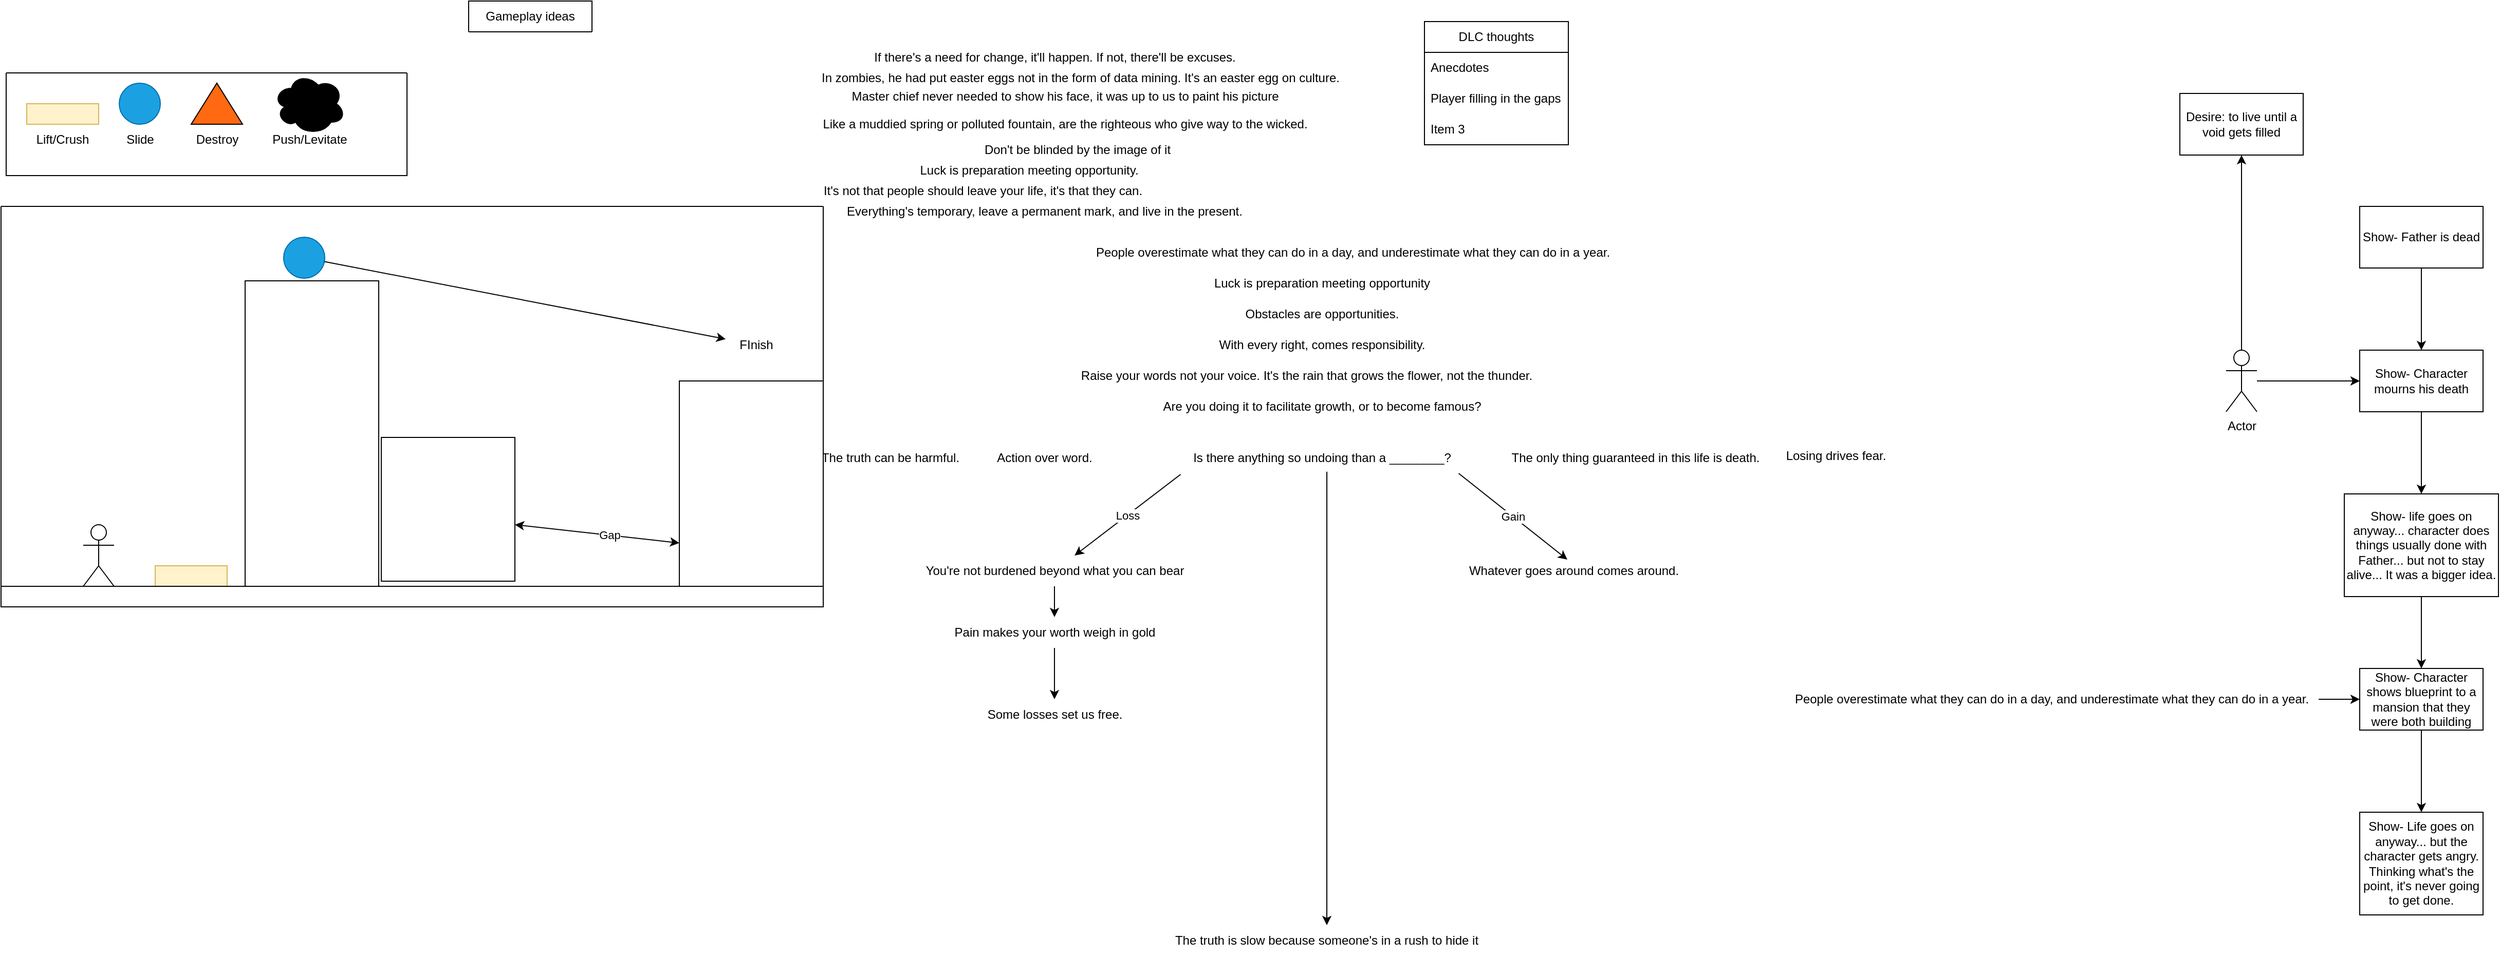 <mxfile version="27.1.4">
  <diagram name="Page-1" id="BnbvyaOT_vO8Rth5V9e3">
    <mxGraphModel dx="1892" dy="563" grid="1" gridSize="10" guides="1" tooltips="1" connect="1" arrows="1" fold="1" page="1" pageScale="1" pageWidth="850" pageHeight="1100" math="0" shadow="0">
      <root>
        <mxCell id="0" />
        <mxCell id="1" parent="0" />
        <mxCell id="dBGmrAgM-QVq-BA463TX-1" value="Some losses set us free." style="text;html=1;align=center;verticalAlign=middle;resizable=0;points=[];autosize=1;strokeColor=none;fillColor=none;" parent="1" vertex="1">
          <mxGeometry x="120" y="690" width="160" height="30" as="geometry" />
        </mxCell>
        <mxCell id="A49KD2nKRxiiyZH7kdmM-1" value="" style="edgeStyle=orthogonalEdgeStyle;rounded=0;orthogonalLoop=1;jettySize=auto;html=1;" parent="1" source="dBGmrAgM-QVq-BA463TX-2" target="dBGmrAgM-QVq-BA463TX-1" edge="1">
          <mxGeometry relative="1" as="geometry" />
        </mxCell>
        <mxCell id="dBGmrAgM-QVq-BA463TX-2" value="Pain makes your worth weigh in gold" style="text;html=1;align=center;verticalAlign=middle;resizable=0;points=[];autosize=1;strokeColor=none;fillColor=none;" parent="1" vertex="1">
          <mxGeometry x="90" y="610" width="220" height="30" as="geometry" />
        </mxCell>
        <mxCell id="dBGmrAgM-QVq-BA463TX-3" value="Is there anything so undoing than a ________?" style="text;html=1;align=center;verticalAlign=middle;resizable=0;points=[];autosize=1;strokeColor=none;fillColor=none;" parent="1" vertex="1">
          <mxGeometry x="320" y="440" width="280" height="30" as="geometry" />
        </mxCell>
        <mxCell id="dBGmrAgM-QVq-BA463TX-4" value="People overestimate what they can do in a day, and underestimate what they can do in a year." style="text;html=1;align=center;verticalAlign=middle;resizable=0;points=[];autosize=1;strokeColor=none;fillColor=none;" parent="1" vertex="1">
          <mxGeometry x="230" y="240" width="520" height="30" as="geometry" />
        </mxCell>
        <mxCell id="dBGmrAgM-QVq-BA463TX-5" value="With every right, comes responsibility." style="text;html=1;align=center;verticalAlign=middle;resizable=0;points=[];autosize=1;strokeColor=none;fillColor=none;" parent="1" vertex="1">
          <mxGeometry x="345" y="330" width="230" height="30" as="geometry" />
        </mxCell>
        <mxCell id="dBGmrAgM-QVq-BA463TX-6" value="Are you doing it to facilitate growth, or to become famous?" style="text;html=1;align=center;verticalAlign=middle;resizable=0;points=[];autosize=1;strokeColor=none;fillColor=none;" parent="1" vertex="1">
          <mxGeometry x="290" y="390" width="340" height="30" as="geometry" />
        </mxCell>
        <mxCell id="lUODGQ_9CcD3UOm_i-vy-1" value="Obstacles are opportunities." style="text;html=1;align=center;verticalAlign=middle;resizable=0;points=[];autosize=1;strokeColor=none;fillColor=none;" parent="1" vertex="1">
          <mxGeometry x="375" y="300" width="170" height="30" as="geometry" />
        </mxCell>
        <mxCell id="lUODGQ_9CcD3UOm_i-vy-2" value="Luck is preparation meeting opportunity" style="text;html=1;align=center;verticalAlign=middle;resizable=0;points=[];autosize=1;strokeColor=none;fillColor=none;" parent="1" vertex="1">
          <mxGeometry x="345" y="270" width="230" height="30" as="geometry" />
        </mxCell>
        <mxCell id="lUODGQ_9CcD3UOm_i-vy-4" value="Action over word." style="text;html=1;align=center;verticalAlign=middle;resizable=0;points=[];autosize=1;strokeColor=none;fillColor=none;" parent="1" vertex="1">
          <mxGeometry x="130" y="440" width="120" height="30" as="geometry" />
        </mxCell>
        <mxCell id="lUODGQ_9CcD3UOm_i-vy-5" value="If there&#39;s a need for change, it&#39;ll happen. If not, there&#39;ll be excuses." style="text;html=1;align=center;verticalAlign=middle;resizable=0;points=[];autosize=1;strokeColor=none;fillColor=none;" parent="1" vertex="1">
          <mxGeometry x="10" y="50" width="380" height="30" as="geometry" />
        </mxCell>
        <mxCell id="lUODGQ_9CcD3UOm_i-vy-6" value="The truth can be harmful." style="text;html=1;align=center;verticalAlign=middle;resizable=0;points=[];autosize=1;strokeColor=none;fillColor=none;" parent="1" vertex="1">
          <mxGeometry x="-40" y="440" width="160" height="30" as="geometry" />
        </mxCell>
        <mxCell id="lUODGQ_9CcD3UOm_i-vy-9" value="The only thing guaranteed in this life is death." style="text;html=1;align=center;verticalAlign=middle;resizable=0;points=[];autosize=1;strokeColor=none;fillColor=none;" parent="1" vertex="1">
          <mxGeometry x="630" y="440" width="270" height="30" as="geometry" />
        </mxCell>
        <mxCell id="lUODGQ_9CcD3UOm_i-vy-10" value="" style="endArrow=classic;html=1;rounded=0;exitX=0.518;exitY=0.947;exitDx=0;exitDy=0;exitPerimeter=0;" parent="1" source="dBGmrAgM-QVq-BA463TX-3" target="lUODGQ_9CcD3UOm_i-vy-11" edge="1">
          <mxGeometry width="50" height="50" relative="1" as="geometry">
            <mxPoint x="450" y="350" as="sourcePoint" />
            <mxPoint x="470" y="590" as="targetPoint" />
          </mxGeometry>
        </mxCell>
        <mxCell id="lUODGQ_9CcD3UOm_i-vy-11" value="The truth is slow because someone&#39;s in a rush to hide it" style="text;html=1;align=center;verticalAlign=middle;whiteSpace=wrap;rounded=0;" parent="1" vertex="1">
          <mxGeometry x="315" y="910" width="300" height="30" as="geometry" />
        </mxCell>
        <mxCell id="lUODGQ_9CcD3UOm_i-vy-12" value="In zombies, he had put easter eggs not in the form of data mining. It&#39;s an easter egg on culture." style="text;html=1;align=center;verticalAlign=middle;resizable=0;points=[];autosize=1;strokeColor=none;fillColor=none;" parent="1" vertex="1">
          <mxGeometry x="-40" y="70" width="530" height="30" as="geometry" />
        </mxCell>
        <mxCell id="lUODGQ_9CcD3UOm_i-vy-14" value="&lt;div&gt;Losing drives fear.&lt;/div&gt;&lt;div&gt;&lt;br&gt;&lt;/div&gt;" style="text;html=1;align=center;verticalAlign=middle;resizable=0;points=[];autosize=1;strokeColor=none;fillColor=none;" parent="1" vertex="1">
          <mxGeometry x="900" y="440" width="120" height="40" as="geometry" />
        </mxCell>
        <mxCell id="1xzJ9CbN2i8jtsQfj5fC-8" value="Whatever goes around comes around." style="text;html=1;align=center;verticalAlign=middle;resizable=0;points=[];autosize=1;strokeColor=none;fillColor=none;" parent="1" vertex="1">
          <mxGeometry x="590" y="550" width="230" height="30" as="geometry" />
        </mxCell>
        <mxCell id="1xzJ9CbN2i8jtsQfj5fC-10" value="" style="endArrow=classic;html=1;rounded=0;exitX=0.01;exitY=1.033;exitDx=0;exitDy=0;exitPerimeter=0;" parent="1" source="dBGmrAgM-QVq-BA463TX-3" target="A49KD2nKRxiiyZH7kdmM-45" edge="1">
          <mxGeometry relative="1" as="geometry">
            <mxPoint x="330" y="500" as="sourcePoint" />
            <mxPoint x="201" y="570" as="targetPoint" />
          </mxGeometry>
        </mxCell>
        <mxCell id="1xzJ9CbN2i8jtsQfj5fC-11" value="&lt;div&gt;Loss&lt;/div&gt;" style="edgeLabel;resizable=0;html=1;;align=center;verticalAlign=middle;" parent="1xzJ9CbN2i8jtsQfj5fC-10" connectable="0" vertex="1">
          <mxGeometry relative="1" as="geometry" />
        </mxCell>
        <mxCell id="1xzJ9CbN2i8jtsQfj5fC-12" value="" style="endArrow=classic;html=1;rounded=0;exitX=0.976;exitY=1;exitDx=0;exitDy=0;exitPerimeter=0;entryX=0.474;entryY=0.133;entryDx=0;entryDy=0;entryPerimeter=0;" parent="1" source="dBGmrAgM-QVq-BA463TX-3" target="1xzJ9CbN2i8jtsQfj5fC-8" edge="1">
          <mxGeometry relative="1" as="geometry">
            <mxPoint x="530" y="490" as="sourcePoint" />
            <mxPoint x="630" y="490" as="targetPoint" />
          </mxGeometry>
        </mxCell>
        <mxCell id="1xzJ9CbN2i8jtsQfj5fC-13" value="Gain" style="edgeLabel;resizable=0;html=1;;align=center;verticalAlign=middle;" parent="1xzJ9CbN2i8jtsQfj5fC-12" connectable="0" vertex="1">
          <mxGeometry relative="1" as="geometry" />
        </mxCell>
        <mxCell id="A49KD2nKRxiiyZH7kdmM-2" value="Raise your words not your voice. It&#39;s the rain that grows the flower, not the thunder." style="text;html=1;align=center;verticalAlign=middle;resizable=0;points=[];autosize=1;strokeColor=none;fillColor=none;" parent="1" vertex="1">
          <mxGeometry x="220" y="360" width="450" height="30" as="geometry" />
        </mxCell>
        <mxCell id="A49KD2nKRxiiyZH7kdmM-36" value="" style="edgeStyle=orthogonalEdgeStyle;rounded=0;orthogonalLoop=1;jettySize=auto;html=1;" parent="1" source="A49KD2nKRxiiyZH7kdmM-5" target="A49KD2nKRxiiyZH7kdmM-22" edge="1">
          <mxGeometry relative="1" as="geometry" />
        </mxCell>
        <mxCell id="A49KD2nKRxiiyZH7kdmM-5" value="People overestimate what they can do in a day, and underestimate what they can do in a year." style="text;html=1;align=center;verticalAlign=middle;resizable=0;points=[];autosize=1;strokeColor=none;fillColor=none;" parent="1" vertex="1">
          <mxGeometry x="910" y="675" width="520" height="30" as="geometry" />
        </mxCell>
        <mxCell id="A49KD2nKRxiiyZH7kdmM-9" style="edgeStyle=orthogonalEdgeStyle;rounded=0;orthogonalLoop=1;jettySize=auto;html=1;exitX=0.5;exitY=0.5;exitDx=0;exitDy=0;exitPerimeter=0;" parent="1" source="A49KD2nKRxiiyZH7kdmM-7" target="A49KD2nKRxiiyZH7kdmM-10" edge="1">
          <mxGeometry relative="1" as="geometry">
            <mxPoint x="1290" y="140" as="targetPoint" />
          </mxGeometry>
        </mxCell>
        <mxCell id="A49KD2nKRxiiyZH7kdmM-13" value="" style="edgeStyle=orthogonalEdgeStyle;rounded=0;orthogonalLoop=1;jettySize=auto;html=1;entryX=0;entryY=0.5;entryDx=0;entryDy=0;" parent="1" source="A49KD2nKRxiiyZH7kdmM-7" target="A49KD2nKRxiiyZH7kdmM-14" edge="1">
          <mxGeometry relative="1" as="geometry" />
        </mxCell>
        <mxCell id="A49KD2nKRxiiyZH7kdmM-7" value="Actor" style="shape=umlActor;verticalLabelPosition=bottom;verticalAlign=top;html=1;outlineConnect=0;" parent="1" vertex="1">
          <mxGeometry x="1340" y="350" width="30" height="60" as="geometry" />
        </mxCell>
        <mxCell id="A49KD2nKRxiiyZH7kdmM-8" value="&lt;div&gt;Master chief never needed to show his face, it was up to us to paint his picture&lt;/div&gt;&lt;div&gt;&lt;br&gt;&lt;/div&gt;" style="text;html=1;align=center;verticalAlign=middle;resizable=0;points=[];autosize=1;strokeColor=none;fillColor=none;" parent="1" vertex="1">
          <mxGeometry x="-5" y="90" width="430" height="40" as="geometry" />
        </mxCell>
        <mxCell id="A49KD2nKRxiiyZH7kdmM-10" value="Desire: to live until a void gets filled" style="rounded=0;whiteSpace=wrap;html=1;" parent="1" vertex="1">
          <mxGeometry x="1295" y="100" width="120" height="60" as="geometry" />
        </mxCell>
        <mxCell id="A49KD2nKRxiiyZH7kdmM-15" value="" style="edgeStyle=orthogonalEdgeStyle;rounded=0;orthogonalLoop=1;jettySize=auto;html=1;" parent="1" source="A49KD2nKRxiiyZH7kdmM-11" target="A49KD2nKRxiiyZH7kdmM-14" edge="1">
          <mxGeometry relative="1" as="geometry" />
        </mxCell>
        <mxCell id="A49KD2nKRxiiyZH7kdmM-11" value="&lt;div&gt;Show- Father is dead&lt;br&gt;&lt;/div&gt;" style="rounded=0;whiteSpace=wrap;html=1;" parent="1" vertex="1">
          <mxGeometry x="1470" y="210" width="120" height="60" as="geometry" />
        </mxCell>
        <mxCell id="A49KD2nKRxiiyZH7kdmM-17" value="" style="edgeStyle=orthogonalEdgeStyle;rounded=0;orthogonalLoop=1;jettySize=auto;html=1;" parent="1" source="A49KD2nKRxiiyZH7kdmM-14" target="A49KD2nKRxiiyZH7kdmM-16" edge="1">
          <mxGeometry relative="1" as="geometry" />
        </mxCell>
        <mxCell id="A49KD2nKRxiiyZH7kdmM-14" value="&lt;div&gt;Show- Character mourns his death&lt;br&gt;&lt;/div&gt;" style="rounded=0;whiteSpace=wrap;html=1;" parent="1" vertex="1">
          <mxGeometry x="1470" y="350" width="120" height="60" as="geometry" />
        </mxCell>
        <mxCell id="A49KD2nKRxiiyZH7kdmM-23" value="" style="edgeStyle=orthogonalEdgeStyle;rounded=0;orthogonalLoop=1;jettySize=auto;html=1;" parent="1" source="A49KD2nKRxiiyZH7kdmM-16" target="A49KD2nKRxiiyZH7kdmM-22" edge="1">
          <mxGeometry relative="1" as="geometry" />
        </mxCell>
        <mxCell id="A49KD2nKRxiiyZH7kdmM-16" value="&lt;div&gt;Show- life goes on anyway... character does things usually done with Father... but not to stay alive... It was a bigger idea. &lt;br&gt;&lt;/div&gt;" style="rounded=0;whiteSpace=wrap;html=1;" parent="1" vertex="1">
          <mxGeometry x="1455" y="490" width="150" height="100" as="geometry" />
        </mxCell>
        <mxCell id="A49KD2nKRxiiyZH7kdmM-18" value="Like a muddied spring or polluted fountain, are the righteous who give way to the wicked." style="text;html=1;align=center;verticalAlign=middle;resizable=0;points=[];autosize=1;strokeColor=none;fillColor=none;" parent="1" vertex="1">
          <mxGeometry x="-30" y="115" width="480" height="30" as="geometry" />
        </mxCell>
        <mxCell id="A49KD2nKRxiiyZH7kdmM-26" value="" style="edgeStyle=orthogonalEdgeStyle;rounded=0;orthogonalLoop=1;jettySize=auto;html=1;" parent="1" source="A49KD2nKRxiiyZH7kdmM-22" target="A49KD2nKRxiiyZH7kdmM-25" edge="1">
          <mxGeometry relative="1" as="geometry" />
        </mxCell>
        <mxCell id="A49KD2nKRxiiyZH7kdmM-22" value="&lt;div&gt;Show- Character shows blueprint to a mansion that they were both building &lt;br&gt;&lt;/div&gt;" style="rounded=0;whiteSpace=wrap;html=1;" parent="1" vertex="1">
          <mxGeometry x="1470" y="660" width="120" height="60" as="geometry" />
        </mxCell>
        <mxCell id="A49KD2nKRxiiyZH7kdmM-25" value="&lt;div&gt;Show- Life goes on anyway... but the character gets angry. Thinking what&#39;s the point, it&#39;s never going to get done.&lt;/div&gt;" style="rounded=0;whiteSpace=wrap;html=1;" parent="1" vertex="1">
          <mxGeometry x="1470" y="800" width="120" height="100" as="geometry" />
        </mxCell>
        <mxCell id="A49KD2nKRxiiyZH7kdmM-28" value="&lt;div&gt;DLC thoughts&lt;/div&gt;" style="swimlane;fontStyle=0;childLayout=stackLayout;horizontal=1;startSize=30;horizontalStack=0;resizeParent=1;resizeParentMax=0;resizeLast=0;collapsible=1;marginBottom=0;whiteSpace=wrap;html=1;" parent="1" vertex="1">
          <mxGeometry x="560" y="30" width="140" height="120" as="geometry">
            <mxRectangle x="560" y="30" width="110" height="30" as="alternateBounds" />
          </mxGeometry>
        </mxCell>
        <mxCell id="A49KD2nKRxiiyZH7kdmM-29" value="&lt;div&gt;Anecdotes&lt;/div&gt;" style="text;strokeColor=none;fillColor=none;align=left;verticalAlign=middle;spacingLeft=4;spacingRight=4;overflow=hidden;points=[[0,0.5],[1,0.5]];portConstraint=eastwest;rotatable=0;whiteSpace=wrap;html=1;" parent="A49KD2nKRxiiyZH7kdmM-28" vertex="1">
          <mxGeometry y="30" width="140" height="30" as="geometry" />
        </mxCell>
        <mxCell id="A49KD2nKRxiiyZH7kdmM-30" value="Player filling in the gaps" style="text;strokeColor=none;fillColor=none;align=left;verticalAlign=middle;spacingLeft=4;spacingRight=4;overflow=hidden;points=[[0,0.5],[1,0.5]];portConstraint=eastwest;rotatable=0;whiteSpace=wrap;html=1;" parent="A49KD2nKRxiiyZH7kdmM-28" vertex="1">
          <mxGeometry y="60" width="140" height="30" as="geometry" />
        </mxCell>
        <mxCell id="A49KD2nKRxiiyZH7kdmM-31" value="Item 3" style="text;strokeColor=none;fillColor=none;align=left;verticalAlign=middle;spacingLeft=4;spacingRight=4;overflow=hidden;points=[[0,0.5],[1,0.5]];portConstraint=eastwest;rotatable=0;whiteSpace=wrap;html=1;" parent="A49KD2nKRxiiyZH7kdmM-28" vertex="1">
          <mxGeometry y="90" width="140" height="30" as="geometry" />
        </mxCell>
        <mxCell id="A49KD2nKRxiiyZH7kdmM-32" value="Gameplay ideas" style="swimlane;fontStyle=0;childLayout=stackLayout;horizontal=1;startSize=30;horizontalStack=0;resizeParent=1;resizeParentMax=0;resizeLast=0;collapsible=1;marginBottom=0;whiteSpace=wrap;html=1;" parent="1" vertex="1" collapsed="1">
          <mxGeometry x="-370" y="10" width="120" height="30" as="geometry">
            <mxRectangle x="-370" width="290" height="270" as="alternateBounds" />
          </mxGeometry>
        </mxCell>
        <mxCell id="A49KD2nKRxiiyZH7kdmM-33" value="Emotion bar - affects gameplay attributes" style="text;strokeColor=none;fillColor=none;align=left;verticalAlign=middle;spacingLeft=4;spacingRight=4;overflow=hidden;points=[[0,0.5],[1,0.5]];portConstraint=eastwest;rotatable=0;whiteSpace=wrap;html=1;" parent="A49KD2nKRxiiyZH7kdmM-32" vertex="1">
          <mxGeometry y="30" width="290" height="30" as="geometry" />
        </mxCell>
        <mxCell id="A49KD2nKRxiiyZH7kdmM-34" value="Objective constantly changes&lt;br&gt;&lt;div&gt;- Carry obj&lt;/div&gt;&lt;div&gt;- Kill obj&lt;br&gt;&lt;/div&gt;" style="text;strokeColor=none;fillColor=none;align=left;verticalAlign=middle;spacingLeft=4;spacingRight=4;overflow=hidden;points=[[0,0.5],[1,0.5]];portConstraint=eastwest;rotatable=0;whiteSpace=wrap;html=1;" parent="A49KD2nKRxiiyZH7kdmM-32" vertex="1">
          <mxGeometry y="60" width="290" height="60" as="geometry" />
        </mxCell>
        <mxCell id="A49KD2nKRxiiyZH7kdmM-35" value="&lt;div&gt;Movement&lt;/div&gt;&lt;div&gt;&amp;nbsp;- Slow motion timer when controlling objects&lt;/div&gt;&lt;div&gt;&amp;nbsp;- Using one stick for character and another stick for moving elements&lt;/div&gt;&lt;div&gt;- instead of having another input, when the character goes near the eleement, that element&#39;s attribute affects the character&lt;br&gt;&lt;/div&gt;" style="text;strokeColor=none;fillColor=none;align=left;verticalAlign=middle;spacingLeft=4;spacingRight=4;overflow=hidden;points=[[0,0.5],[1,0.5]];portConstraint=eastwest;rotatable=0;whiteSpace=wrap;html=1;" parent="A49KD2nKRxiiyZH7kdmM-32" vertex="1">
          <mxGeometry y="120" width="290" height="150" as="geometry" />
        </mxCell>
        <mxCell id="A49KD2nKRxiiyZH7kdmM-39" value="" style="swimlane;startSize=0;" parent="1" vertex="1">
          <mxGeometry x="-825" y="210" width="800" height="390" as="geometry" />
        </mxCell>
        <mxCell id="A49KD2nKRxiiyZH7kdmM-37" value="Actor" style="shape=umlActor;verticalLabelPosition=bottom;verticalAlign=top;html=1;outlineConnect=0;" parent="A49KD2nKRxiiyZH7kdmM-39" vertex="1">
          <mxGeometry x="80" y="310" width="30" height="60" as="geometry" />
        </mxCell>
        <mxCell id="A49KD2nKRxiiyZH7kdmM-52" value="" style="rounded=0;whiteSpace=wrap;html=1;fillColor=#fff2cc;strokeColor=#d6b656;" parent="A49KD2nKRxiiyZH7kdmM-39" vertex="1">
          <mxGeometry x="150" y="350" width="70" height="20" as="geometry" />
        </mxCell>
        <mxCell id="A49KD2nKRxiiyZH7kdmM-57" value="" style="ellipse;whiteSpace=wrap;html=1;aspect=fixed;fillColor=#1ba1e2;strokeColor=#006EAF;fontColor=#ffffff;" parent="A49KD2nKRxiiyZH7kdmM-39" vertex="1">
          <mxGeometry x="275" y="30" width="40" height="40" as="geometry" />
        </mxCell>
        <mxCell id="A49KD2nKRxiiyZH7kdmM-62" value="" style="rounded=0;whiteSpace=wrap;html=1;rotation=90;" parent="A49KD2nKRxiiyZH7kdmM-39" vertex="1">
          <mxGeometry x="150" y="160" width="305" height="130" as="geometry" />
        </mxCell>
        <mxCell id="A49KD2nKRxiiyZH7kdmM-64" value="" style="rounded=0;whiteSpace=wrap;html=1;" parent="A49KD2nKRxiiyZH7kdmM-39" vertex="1">
          <mxGeometry y="370" width="800" height="20" as="geometry" />
        </mxCell>
        <mxCell id="A49KD2nKRxiiyZH7kdmM-67" value="" style="rounded=0;whiteSpace=wrap;html=1;" parent="A49KD2nKRxiiyZH7kdmM-39" vertex="1">
          <mxGeometry x="660" y="170" width="140" height="200" as="geometry" />
        </mxCell>
        <mxCell id="A49KD2nKRxiiyZH7kdmM-71" value="&lt;div&gt;FInish&lt;/div&gt;" style="text;html=1;align=center;verticalAlign=middle;whiteSpace=wrap;rounded=0;" parent="A49KD2nKRxiiyZH7kdmM-39" vertex="1">
          <mxGeometry x="705" y="120" width="60" height="30" as="geometry" />
        </mxCell>
        <mxCell id="A49KD2nKRxiiyZH7kdmM-74" value="" style="endArrow=classic;html=1;rounded=0;" parent="A49KD2nKRxiiyZH7kdmM-39" source="A49KD2nKRxiiyZH7kdmM-57" target="A49KD2nKRxiiyZH7kdmM-71" edge="1">
          <mxGeometry width="50" height="50" relative="1" as="geometry">
            <mxPoint x="455" y="170" as="sourcePoint" />
            <mxPoint x="705" y="59.778" as="targetPoint" />
          </mxGeometry>
        </mxCell>
        <mxCell id="A49KD2nKRxiiyZH7kdmM-80" value="" style="rounded=0;whiteSpace=wrap;html=1;rotation=90;" parent="A49KD2nKRxiiyZH7kdmM-39" vertex="1">
          <mxGeometry x="365" y="230" width="140" height="130" as="geometry" />
        </mxCell>
        <mxCell id="A49KD2nKRxiiyZH7kdmM-81" value="" style="endArrow=classic;startArrow=classic;html=1;rounded=0;entryX=0;entryY=0.75;entryDx=0;entryDy=0;" parent="A49KD2nKRxiiyZH7kdmM-39" edge="1">
          <mxGeometry width="50" height="50" relative="1" as="geometry">
            <mxPoint x="500" y="310.002" as="sourcePoint" />
            <mxPoint x="660" y="327.78" as="targetPoint" />
          </mxGeometry>
        </mxCell>
        <mxCell id="A49KD2nKRxiiyZH7kdmM-82" value="&lt;div&gt;Gap&lt;/div&gt;" style="edgeLabel;html=1;align=center;verticalAlign=middle;resizable=0;points=[];" parent="A49KD2nKRxiiyZH7kdmM-81" vertex="1" connectable="0">
          <mxGeometry x="0.162" y="1" relative="1" as="geometry">
            <mxPoint x="-1" as="offset" />
          </mxGeometry>
        </mxCell>
        <mxCell id="A49KD2nKRxiiyZH7kdmM-46" value="" style="edgeStyle=orthogonalEdgeStyle;rounded=0;orthogonalLoop=1;jettySize=auto;html=1;" parent="1" source="A49KD2nKRxiiyZH7kdmM-45" target="dBGmrAgM-QVq-BA463TX-2" edge="1">
          <mxGeometry relative="1" as="geometry" />
        </mxCell>
        <mxCell id="A49KD2nKRxiiyZH7kdmM-45" value="You&#39;re not burdened beyond what you can bear" style="text;html=1;align=center;verticalAlign=middle;whiteSpace=wrap;rounded=0;" parent="1" vertex="1">
          <mxGeometry x="70.5" y="550" width="259" height="30" as="geometry" />
        </mxCell>
        <mxCell id="A49KD2nKRxiiyZH7kdmM-54" value="" style="swimlane;startSize=0;" parent="1" vertex="1">
          <mxGeometry x="-820" y="80" width="390" height="100" as="geometry">
            <mxRectangle x="-820" y="80" width="50" height="40" as="alternateBounds" />
          </mxGeometry>
        </mxCell>
        <mxCell id="A49KD2nKRxiiyZH7kdmM-41" value="" style="rounded=0;whiteSpace=wrap;html=1;fillColor=#fff2cc;strokeColor=#d6b656;" parent="A49KD2nKRxiiyZH7kdmM-54" vertex="1">
          <mxGeometry x="20" y="30" width="70" height="20" as="geometry" />
        </mxCell>
        <mxCell id="A49KD2nKRxiiyZH7kdmM-48" value="Lift/Crush" style="text;html=1;align=center;verticalAlign=middle;whiteSpace=wrap;rounded=0;" parent="A49KD2nKRxiiyZH7kdmM-54" vertex="1">
          <mxGeometry x="25" y="50" width="60" height="30" as="geometry" />
        </mxCell>
        <mxCell id="A49KD2nKRxiiyZH7kdmM-43" value="" style="ellipse;whiteSpace=wrap;html=1;aspect=fixed;fillColor=#1ba1e2;strokeColor=#006EAF;fontColor=#ffffff;" parent="A49KD2nKRxiiyZH7kdmM-54" vertex="1">
          <mxGeometry x="110" y="10" width="40" height="40" as="geometry" />
        </mxCell>
        <mxCell id="A49KD2nKRxiiyZH7kdmM-51" value="Slide" style="text;html=1;align=center;verticalAlign=middle;resizable=0;points=[];autosize=1;strokeColor=none;fillColor=none;" parent="A49KD2nKRxiiyZH7kdmM-54" vertex="1">
          <mxGeometry x="105" y="50" width="50" height="30" as="geometry" />
        </mxCell>
        <mxCell id="A49KD2nKRxiiyZH7kdmM-44" value="" style="triangle;whiteSpace=wrap;html=1;direction=north;fillColor=#FF6912;" parent="A49KD2nKRxiiyZH7kdmM-54" vertex="1">
          <mxGeometry x="180" y="10" width="50" height="40" as="geometry" />
        </mxCell>
        <mxCell id="A49KD2nKRxiiyZH7kdmM-50" value="&lt;div&gt;Destroy&lt;br&gt;&lt;/div&gt;" style="text;html=1;align=center;verticalAlign=middle;resizable=0;points=[];autosize=1;strokeColor=none;fillColor=none;" parent="A49KD2nKRxiiyZH7kdmM-54" vertex="1">
          <mxGeometry x="175" y="50" width="60" height="30" as="geometry" />
        </mxCell>
        <mxCell id="A49KD2nKRxiiyZH7kdmM-49" value="Push/Levitate" style="text;html=1;align=center;verticalAlign=middle;resizable=0;points=[];autosize=1;strokeColor=none;fillColor=none;" parent="A49KD2nKRxiiyZH7kdmM-54" vertex="1">
          <mxGeometry x="250" y="50" width="90" height="30" as="geometry" />
        </mxCell>
        <mxCell id="A49KD2nKRxiiyZH7kdmM-47" value="" style="ellipse;shape=cloud;whiteSpace=wrap;html=1;fillColor=#000000;" parent="A49KD2nKRxiiyZH7kdmM-54" vertex="1">
          <mxGeometry x="260" width="70" height="60" as="geometry" />
        </mxCell>
        <mxCell id="A49KD2nKRxiiyZH7kdmM-75" value="Don&#39;t be blinded by the image of it" style="text;html=1;align=center;verticalAlign=middle;whiteSpace=wrap;rounded=0;" parent="1" vertex="1">
          <mxGeometry x="90" y="140" width="265" height="30" as="geometry" />
        </mxCell>
        <mxCell id="A49KD2nKRxiiyZH7kdmM-76" value="Luck is preparation meeting opportunity." style="text;html=1;align=center;verticalAlign=middle;resizable=0;points=[];autosize=1;strokeColor=none;fillColor=none;" parent="1" vertex="1">
          <mxGeometry x="60" y="160" width="230" height="30" as="geometry" />
        </mxCell>
        <mxCell id="A49KD2nKRxiiyZH7kdmM-77" value="&lt;div&gt;It&#39;s not that people should leave your life, it&#39;s that they can.&lt;/div&gt;" style="text;html=1;align=center;verticalAlign=middle;resizable=0;points=[];autosize=1;strokeColor=none;fillColor=none;" parent="1" vertex="1">
          <mxGeometry x="-30" y="180" width="320" height="30" as="geometry" />
        </mxCell>
        <mxCell id="A49KD2nKRxiiyZH7kdmM-78" value="Everything&#39;s temporary, leave a permanent mark, and live in the present." style="text;html=1;align=center;verticalAlign=middle;resizable=0;points=[];autosize=1;strokeColor=none;fillColor=none;" parent="1" vertex="1">
          <mxGeometry x="-10" y="200" width="400" height="30" as="geometry" />
        </mxCell>
      </root>
    </mxGraphModel>
  </diagram>
</mxfile>

